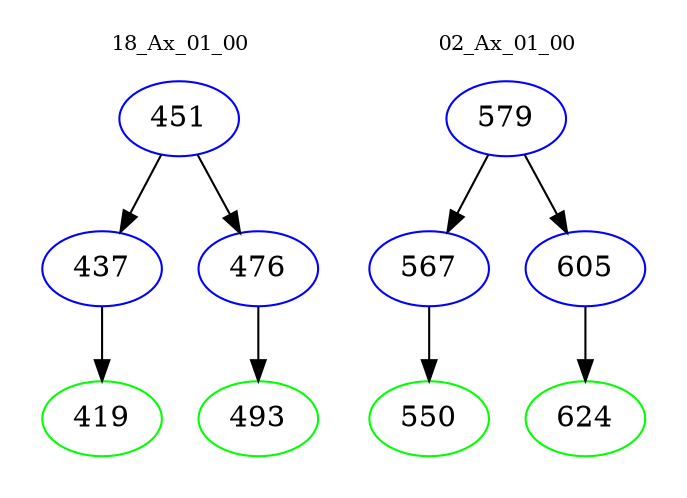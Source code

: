 digraph{
subgraph cluster_0 {
color = white
label = "18_Ax_01_00";
fontsize=10;
T0_451 [label="451", color="blue"]
T0_451 -> T0_437 [color="black"]
T0_437 [label="437", color="blue"]
T0_437 -> T0_419 [color="black"]
T0_419 [label="419", color="green"]
T0_451 -> T0_476 [color="black"]
T0_476 [label="476", color="blue"]
T0_476 -> T0_493 [color="black"]
T0_493 [label="493", color="green"]
}
subgraph cluster_1 {
color = white
label = "02_Ax_01_00";
fontsize=10;
T1_579 [label="579", color="blue"]
T1_579 -> T1_567 [color="black"]
T1_567 [label="567", color="blue"]
T1_567 -> T1_550 [color="black"]
T1_550 [label="550", color="green"]
T1_579 -> T1_605 [color="black"]
T1_605 [label="605", color="blue"]
T1_605 -> T1_624 [color="black"]
T1_624 [label="624", color="green"]
}
}
